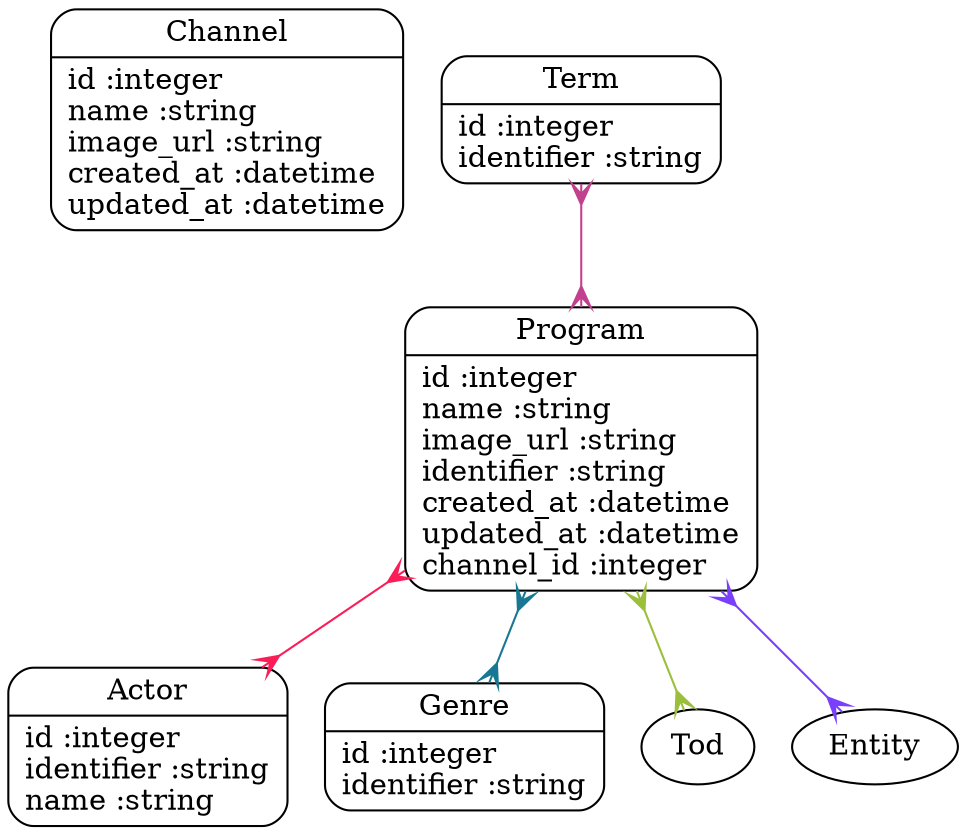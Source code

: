 digraph models_diagram {
	graph[overlap=false, splines=true]
	"Channel" [shape=Mrecord, label="{Channel|id :integer\lname :string\limage_url :string\lcreated_at :datetime\lupdated_at :datetime\l}"]
	"Term" [shape=Mrecord, label="{Term|id :integer\lidentifier :string\l}"]
	"Program" [shape=Mrecord, label="{Program|id :integer\lname :string\limage_url :string\lidentifier :string\lcreated_at :datetime\lupdated_at :datetime\lchannel_id :integer\l}"]
	"Actor" [shape=Mrecord, label="{Actor|id :integer\lidentifier :string\lname :string\l}"]
	"Genre" [shape=Mrecord, label="{Genre|id :integer\lidentifier :string\l}"]
	"Term" -> "Program" [arrowtail=crow, arrowhead=crow, dir=both color="#C2418E"]
	"Program" -> "Tod" [arrowtail=crow, arrowhead=crow, dir=both color="#9BBF3A"]
	"Program" -> "Genre" [arrowtail=crow, arrowhead=crow, dir=both color="#187792"]
	"Program" -> "Entity" [arrowtail=crow, arrowhead=crow, dir=both color="#7A3FFC"]
	"Program" -> "Actor" [arrowtail=crow, arrowhead=crow, dir=both color="#FA1D58"]
}
